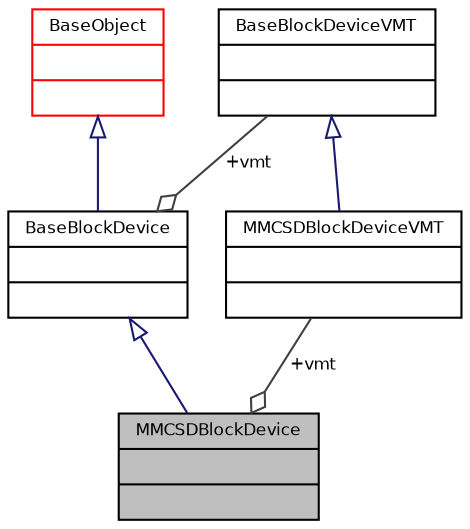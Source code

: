 digraph "MMCSDBlockDevice"
{
  bgcolor="transparent";
  edge [fontname="Helvetica",fontsize="8",labelfontname="Helvetica",labelfontsize="8"];
  node [fontname="Helvetica",fontsize="8",shape=record];
  Node4 [label="{MMCSDBlockDevice\n||}",height=0.2,width=0.4,color="black", fillcolor="grey75", style="filled", fontcolor="black"];
  Node5 -> Node4 [dir="back",color="midnightblue",fontsize="8",style="solid",arrowtail="onormal",fontname="Helvetica"];
  Node5 [label="{BaseBlockDevice\n||}",height=0.2,width=0.4,color="black",URL="$struct_base_block_device.html",tooltip="Base block device class. "];
  Node6 -> Node5 [dir="back",color="midnightblue",fontsize="8",style="solid",arrowtail="onormal",fontname="Helvetica"];
  Node6 [label="{BaseObject\n||}",height=0.2,width=0.4,color="red",URL="$struct_base_object.html",tooltip="Base stream class. "];
  Node8 -> Node5 [color="grey25",fontsize="8",style="solid",label=" +vmt" ,arrowhead="odiamond",fontname="Helvetica"];
  Node8 [label="{BaseBlockDeviceVMT\n||}",height=0.2,width=0.4,color="black",URL="$struct_base_block_device_v_m_t.html",tooltip="BaseBlockDevice virtual methods table. "];
  Node9 -> Node4 [color="grey25",fontsize="8",style="solid",label=" +vmt" ,arrowhead="odiamond",fontname="Helvetica"];
  Node9 [label="{MMCSDBlockDeviceVMT\n||}",height=0.2,width=0.4,color="black",URL="$struct_m_m_c_s_d_block_device_v_m_t.html",tooltip="MMCSDBlockDevice virtual methods table. "];
  Node8 -> Node9 [dir="back",color="midnightblue",fontsize="8",style="solid",arrowtail="onormal",fontname="Helvetica"];
}
